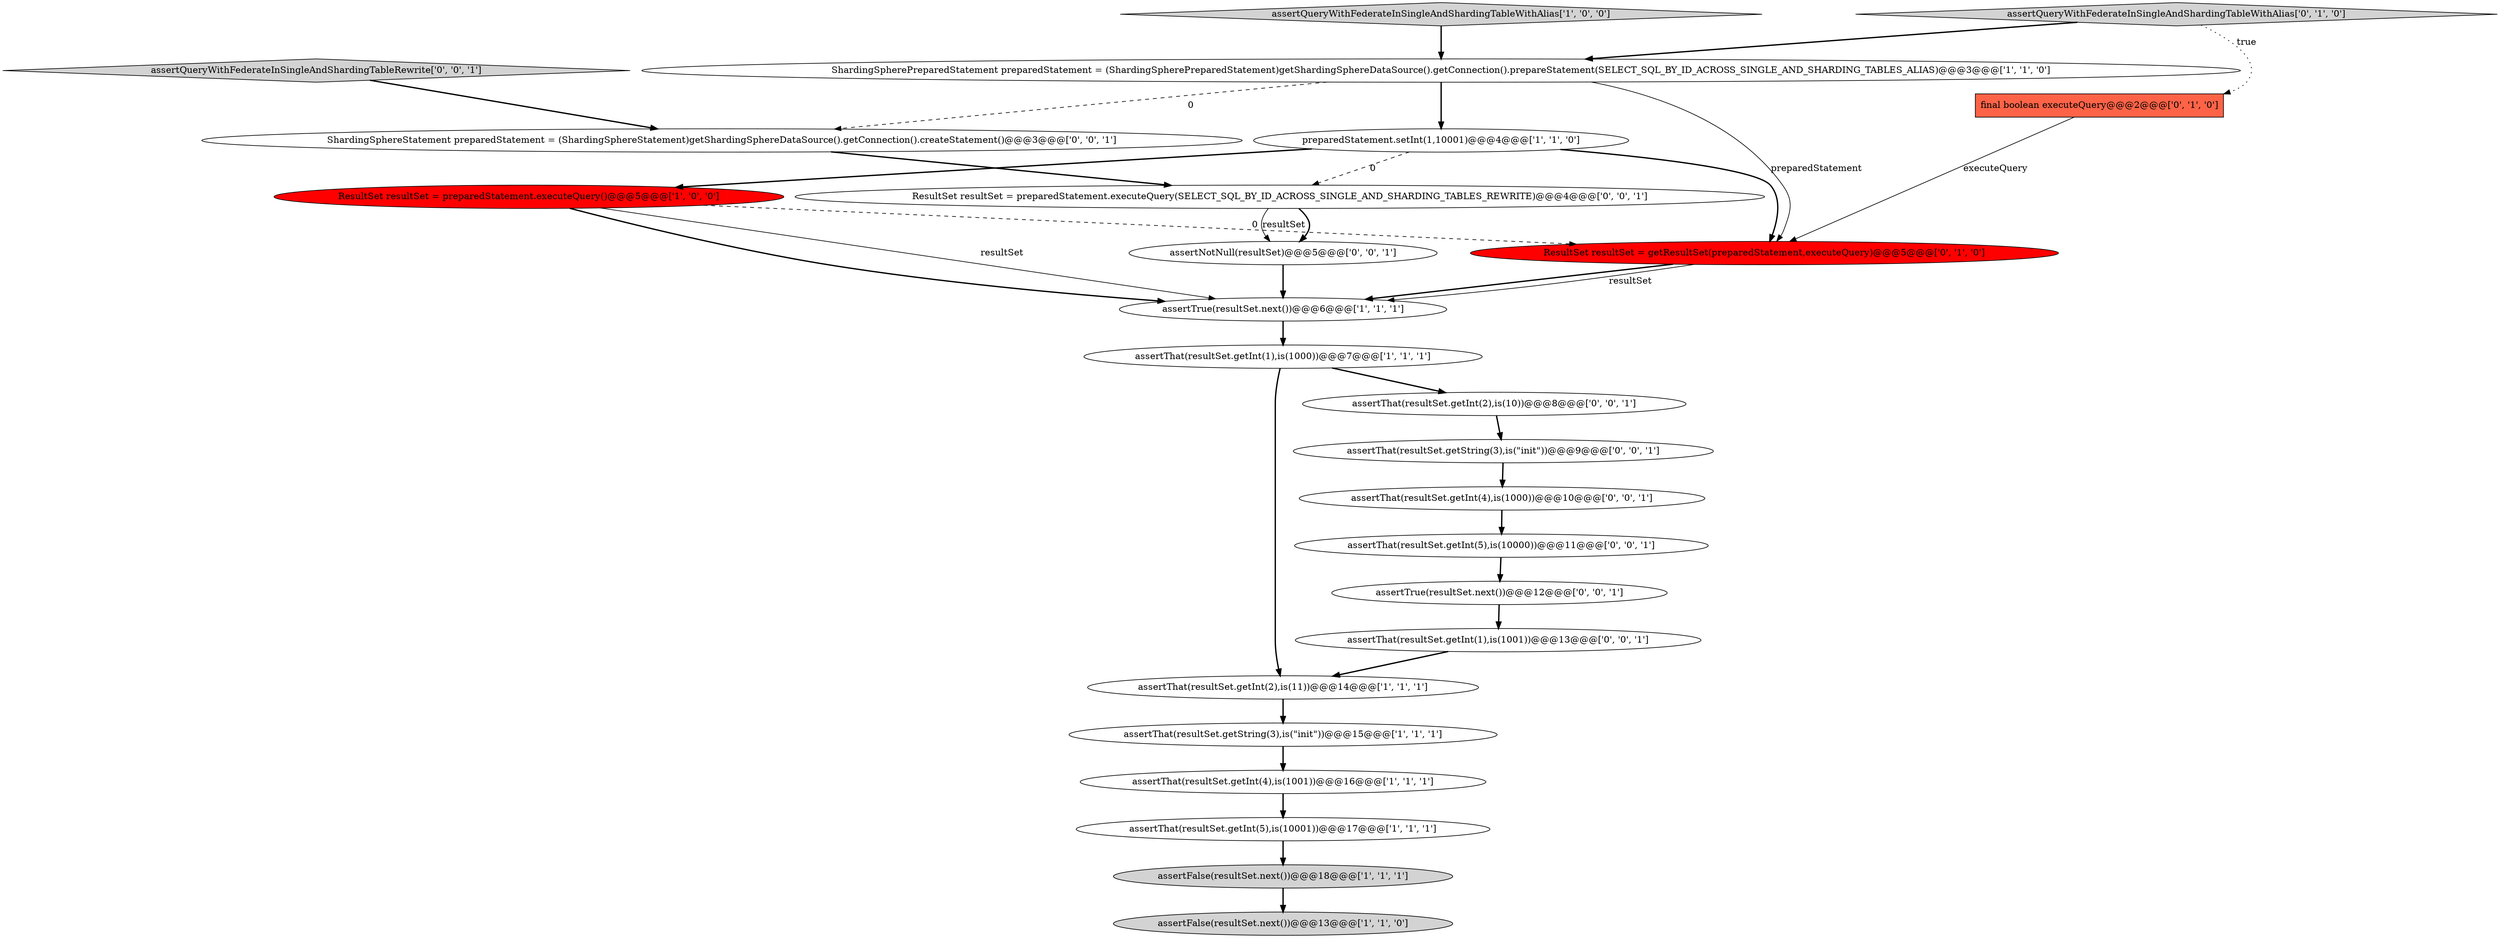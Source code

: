 digraph {
6 [style = filled, label = "assertThat(resultSet.getInt(2),is(11))@@@14@@@['1', '1', '1']", fillcolor = white, shape = ellipse image = "AAA0AAABBB1BBB"];
23 [style = filled, label = "assertThat(resultSet.getInt(2),is(10))@@@8@@@['0', '0', '1']", fillcolor = white, shape = ellipse image = "AAA0AAABBB3BBB"];
0 [style = filled, label = "ShardingSpherePreparedStatement preparedStatement = (ShardingSpherePreparedStatement)getShardingSphereDataSource().getConnection().prepareStatement(SELECT_SQL_BY_ID_ACROSS_SINGLE_AND_SHARDING_TABLES_ALIAS)@@@3@@@['1', '1', '0']", fillcolor = white, shape = ellipse image = "AAA0AAABBB1BBB"];
17 [style = filled, label = "ResultSet resultSet = preparedStatement.executeQuery(SELECT_SQL_BY_ID_ACROSS_SINGLE_AND_SHARDING_TABLES_REWRITE)@@@4@@@['0', '0', '1']", fillcolor = white, shape = ellipse image = "AAA0AAABBB3BBB"];
11 [style = filled, label = "assertThat(resultSet.getInt(5),is(10001))@@@17@@@['1', '1', '1']", fillcolor = white, shape = ellipse image = "AAA0AAABBB1BBB"];
16 [style = filled, label = "ShardingSphereStatement preparedStatement = (ShardingSphereStatement)getShardingSphereDataSource().getConnection().createStatement()@@@3@@@['0', '0', '1']", fillcolor = white, shape = ellipse image = "AAA0AAABBB3BBB"];
14 [style = filled, label = "final boolean executeQuery@@@2@@@['0', '1', '0']", fillcolor = tomato, shape = box image = "AAA1AAABBB2BBB"];
2 [style = filled, label = "assertThat(resultSet.getInt(1),is(1000))@@@7@@@['1', '1', '1']", fillcolor = white, shape = ellipse image = "AAA0AAABBB1BBB"];
3 [style = filled, label = "assertThat(resultSet.getString(3),is(\"init\"))@@@15@@@['1', '1', '1']", fillcolor = white, shape = ellipse image = "AAA0AAABBB1BBB"];
20 [style = filled, label = "assertThat(resultSet.getInt(4),is(1000))@@@10@@@['0', '0', '1']", fillcolor = white, shape = ellipse image = "AAA0AAABBB3BBB"];
12 [style = filled, label = "ResultSet resultSet = getResultSet(preparedStatement,executeQuery)@@@5@@@['0', '1', '0']", fillcolor = red, shape = ellipse image = "AAA1AAABBB2BBB"];
18 [style = filled, label = "assertThat(resultSet.getInt(5),is(10000))@@@11@@@['0', '0', '1']", fillcolor = white, shape = ellipse image = "AAA0AAABBB3BBB"];
9 [style = filled, label = "assertFalse(resultSet.next())@@@13@@@['1', '1', '0']", fillcolor = lightgray, shape = ellipse image = "AAA0AAABBB1BBB"];
24 [style = filled, label = "assertThat(resultSet.getString(3),is(\"init\"))@@@9@@@['0', '0', '1']", fillcolor = white, shape = ellipse image = "AAA0AAABBB3BBB"];
10 [style = filled, label = "assertThat(resultSet.getInt(4),is(1001))@@@16@@@['1', '1', '1']", fillcolor = white, shape = ellipse image = "AAA0AAABBB1BBB"];
13 [style = filled, label = "assertQueryWithFederateInSingleAndShardingTableWithAlias['0', '1', '0']", fillcolor = lightgray, shape = diamond image = "AAA0AAABBB2BBB"];
8 [style = filled, label = "preparedStatement.setInt(1,10001)@@@4@@@['1', '1', '0']", fillcolor = white, shape = ellipse image = "AAA0AAABBB1BBB"];
4 [style = filled, label = "assertQueryWithFederateInSingleAndShardingTableWithAlias['1', '0', '0']", fillcolor = lightgray, shape = diamond image = "AAA0AAABBB1BBB"];
21 [style = filled, label = "assertTrue(resultSet.next())@@@12@@@['0', '0', '1']", fillcolor = white, shape = ellipse image = "AAA0AAABBB3BBB"];
1 [style = filled, label = "assertTrue(resultSet.next())@@@6@@@['1', '1', '1']", fillcolor = white, shape = ellipse image = "AAA0AAABBB1BBB"];
5 [style = filled, label = "ResultSet resultSet = preparedStatement.executeQuery()@@@5@@@['1', '0', '0']", fillcolor = red, shape = ellipse image = "AAA1AAABBB1BBB"];
15 [style = filled, label = "assertQueryWithFederateInSingleAndShardingTableRewrite['0', '0', '1']", fillcolor = lightgray, shape = diamond image = "AAA0AAABBB3BBB"];
19 [style = filled, label = "assertThat(resultSet.getInt(1),is(1001))@@@13@@@['0', '0', '1']", fillcolor = white, shape = ellipse image = "AAA0AAABBB3BBB"];
7 [style = filled, label = "assertFalse(resultSet.next())@@@18@@@['1', '1', '1']", fillcolor = lightgray, shape = ellipse image = "AAA0AAABBB1BBB"];
22 [style = filled, label = "assertNotNull(resultSet)@@@5@@@['0', '0', '1']", fillcolor = white, shape = ellipse image = "AAA0AAABBB3BBB"];
6->3 [style = bold, label=""];
5->12 [style = dashed, label="0"];
21->19 [style = bold, label=""];
2->6 [style = bold, label=""];
0->16 [style = dashed, label="0"];
16->17 [style = bold, label=""];
17->22 [style = bold, label=""];
19->6 [style = bold, label=""];
12->1 [style = bold, label=""];
15->16 [style = bold, label=""];
4->0 [style = bold, label=""];
24->20 [style = bold, label=""];
5->1 [style = solid, label="resultSet"];
7->9 [style = bold, label=""];
2->23 [style = bold, label=""];
3->10 [style = bold, label=""];
5->1 [style = bold, label=""];
20->18 [style = bold, label=""];
0->12 [style = solid, label="preparedStatement"];
23->24 [style = bold, label=""];
12->1 [style = solid, label="resultSet"];
8->5 [style = bold, label=""];
0->8 [style = bold, label=""];
17->22 [style = solid, label="resultSet"];
8->17 [style = dashed, label="0"];
1->2 [style = bold, label=""];
22->1 [style = bold, label=""];
18->21 [style = bold, label=""];
13->14 [style = dotted, label="true"];
8->12 [style = bold, label=""];
11->7 [style = bold, label=""];
13->0 [style = bold, label=""];
10->11 [style = bold, label=""];
14->12 [style = solid, label="executeQuery"];
}
